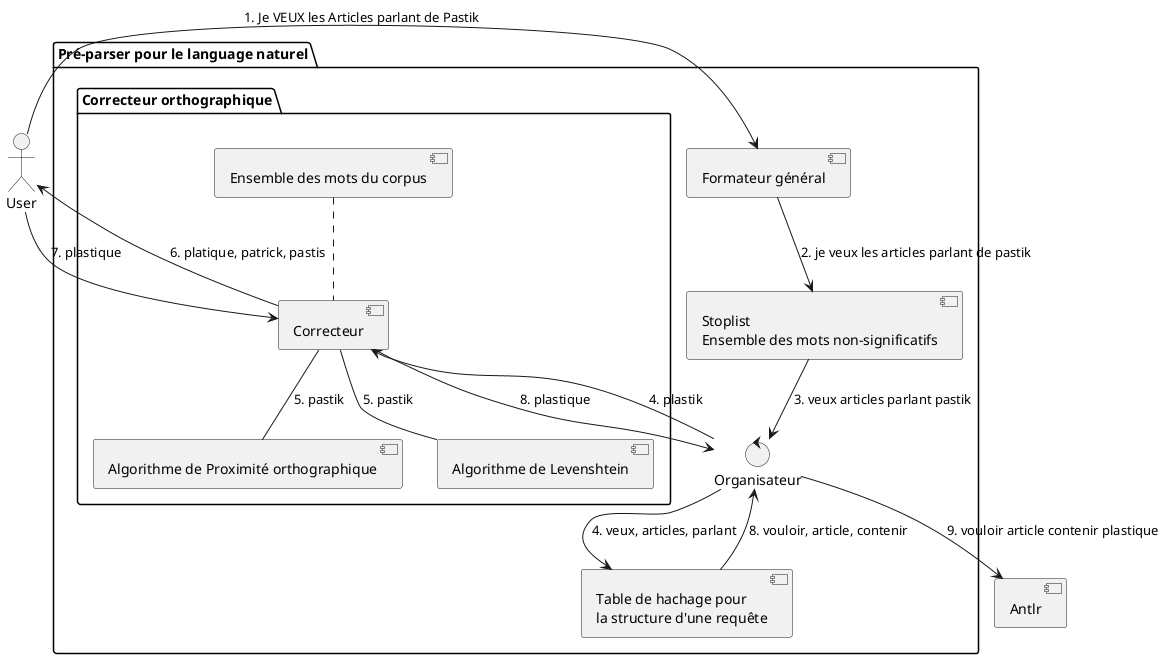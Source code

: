 @startuml

actor User

package "Pré-parser pour le language naturel" {
    [Formateur général] as fgen

    [Stoplist\nEnsemble des mots non-significatifs] as stoplist

    [Table de hachage pour\nla structure d'une requête] as hash_struct

    control Organisateur

    package "Correcteur orthographique" {
        [Ensemble des mots du corpus] as mot_corpus
        [Correcteur] as correcteur
        [Algorithme de Proximité orthographique] as proxi
        [Algorithme de Levenshtein] as leven
    }
}

[Antlr] as antlr

User --> fgen : 1. Je VEUX les Articles parlant de Pastik
fgen --> stoplist : 2. je veux les articles parlant de pastik

stoplist --> Organisateur : 3. veux articles parlant pastik

Organisateur --> hash_struct : 4. veux, articles, parlant
Organisateur --> correcteur : 4. plastik

hash_struct --> Organisateur : 8. vouloir, article, contenir

mot_corpus .-  correcteur
correcteur -- proxi : 5. pastik
correcteur -- leven : 5. pastik


correcteur --> User : 6. platique, patrick, pastis
User --> correcteur : 7. plastique
correcteur --> Organisateur : 8. plastique

Organisateur --> antlr : 9. vouloir article contenir plastique

@enduml